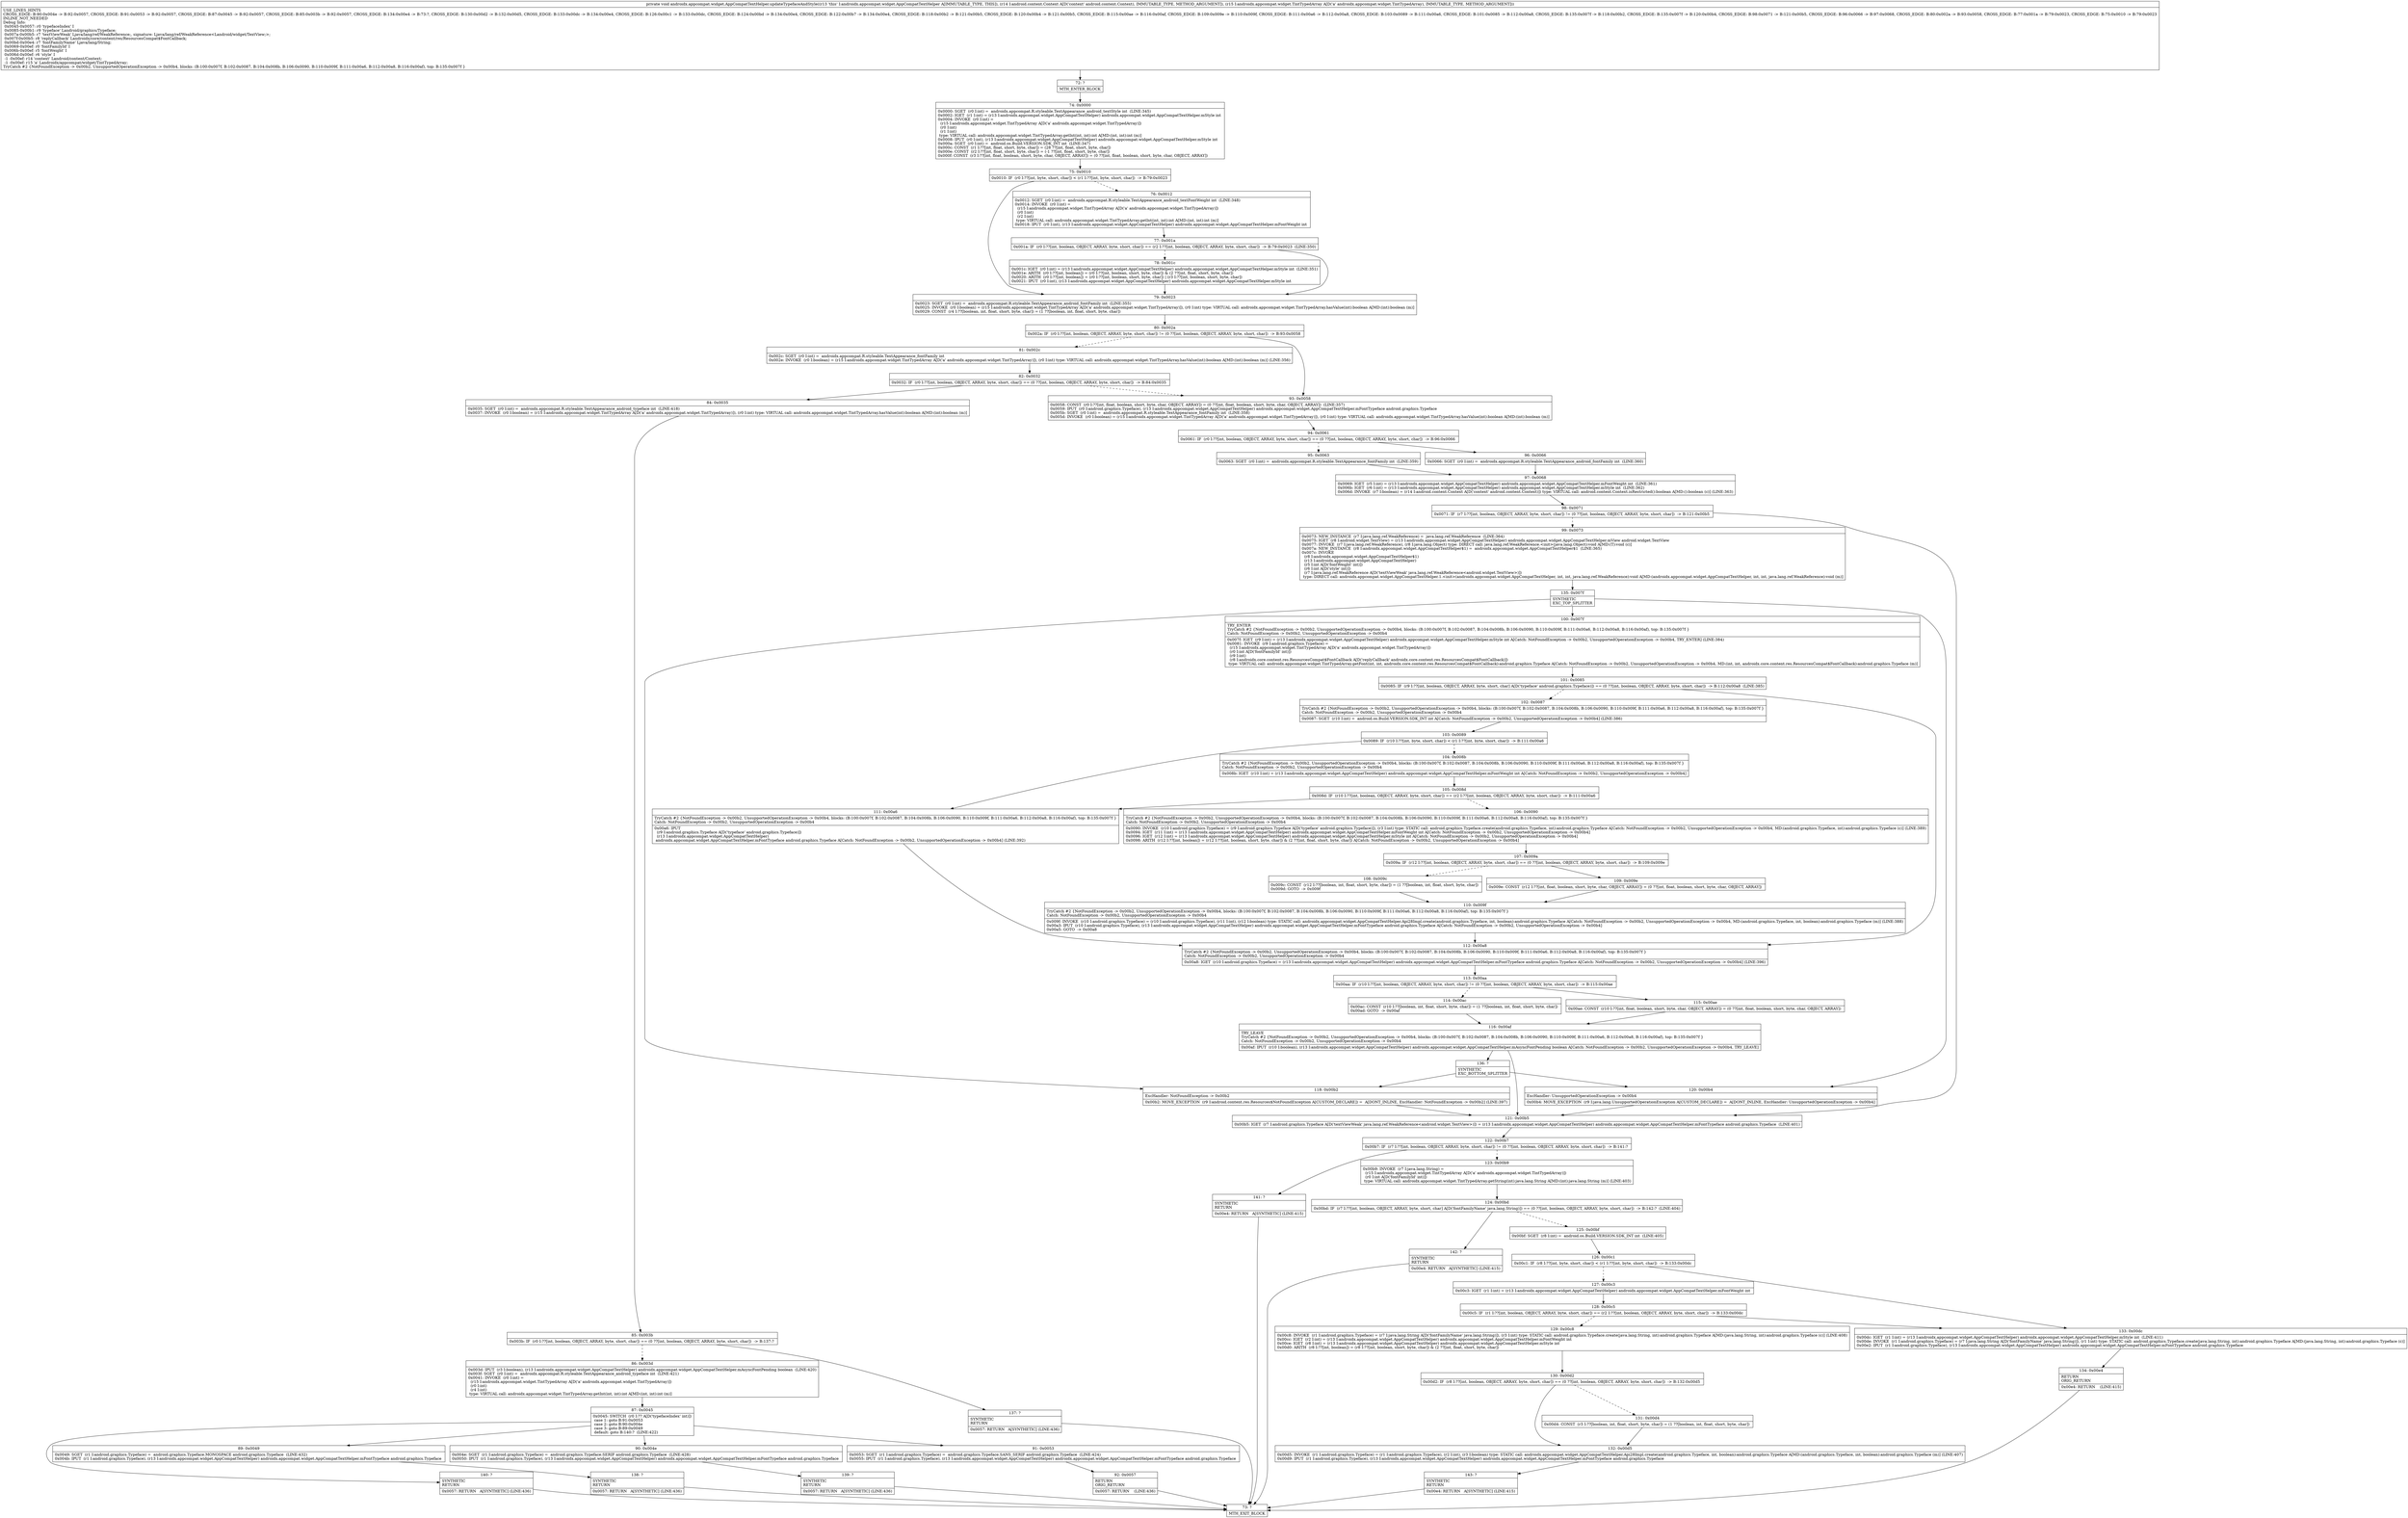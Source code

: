 digraph "CFG forandroidx.appcompat.widget.AppCompatTextHelper.updateTypefaceAndStyle(Landroid\/content\/Context;Landroidx\/appcompat\/widget\/TintTypedArray;)V" {
Node_72 [shape=record,label="{72\:\ ?|MTH_ENTER_BLOCK\l}"];
Node_74 [shape=record,label="{74\:\ 0x0000|0x0000: SGET  (r0 I:int) =  androidx.appcompat.R.styleable.TextAppearance_android_textStyle int  (LINE:345)\l0x0002: IGET  (r1 I:int) = (r13 I:androidx.appcompat.widget.AppCompatTextHelper) androidx.appcompat.widget.AppCompatTextHelper.mStyle int \l0x0004: INVOKE  (r0 I:int) = \l  (r15 I:androidx.appcompat.widget.TintTypedArray A[D('a' androidx.appcompat.widget.TintTypedArray)])\l  (r0 I:int)\l  (r1 I:int)\l type: VIRTUAL call: androidx.appcompat.widget.TintTypedArray.getInt(int, int):int A[MD:(int, int):int (m)]\l0x0008: IPUT  (r0 I:int), (r13 I:androidx.appcompat.widget.AppCompatTextHelper) androidx.appcompat.widget.AppCompatTextHelper.mStyle int \l0x000a: SGET  (r0 I:int) =  android.os.Build.VERSION.SDK_INT int  (LINE:347)\l0x000c: CONST  (r1 I:??[int, float, short, byte, char]) = (28 ??[int, float, short, byte, char]) \l0x000e: CONST  (r2 I:??[int, float, short, byte, char]) = (\-1 ??[int, float, short, byte, char]) \l0x000f: CONST  (r3 I:??[int, float, boolean, short, byte, char, OBJECT, ARRAY]) = (0 ??[int, float, boolean, short, byte, char, OBJECT, ARRAY]) \l}"];
Node_75 [shape=record,label="{75\:\ 0x0010|0x0010: IF  (r0 I:??[int, byte, short, char]) \< (r1 I:??[int, byte, short, char])  \-\> B:79:0x0023 \l}"];
Node_76 [shape=record,label="{76\:\ 0x0012|0x0012: SGET  (r0 I:int) =  androidx.appcompat.R.styleable.TextAppearance_android_textFontWeight int  (LINE:348)\l0x0014: INVOKE  (r0 I:int) = \l  (r15 I:androidx.appcompat.widget.TintTypedArray A[D('a' androidx.appcompat.widget.TintTypedArray)])\l  (r0 I:int)\l  (r2 I:int)\l type: VIRTUAL call: androidx.appcompat.widget.TintTypedArray.getInt(int, int):int A[MD:(int, int):int (m)]\l0x0018: IPUT  (r0 I:int), (r13 I:androidx.appcompat.widget.AppCompatTextHelper) androidx.appcompat.widget.AppCompatTextHelper.mFontWeight int \l}"];
Node_77 [shape=record,label="{77\:\ 0x001a|0x001a: IF  (r0 I:??[int, boolean, OBJECT, ARRAY, byte, short, char]) == (r2 I:??[int, boolean, OBJECT, ARRAY, byte, short, char])  \-\> B:79:0x0023  (LINE:350)\l}"];
Node_78 [shape=record,label="{78\:\ 0x001c|0x001c: IGET  (r0 I:int) = (r13 I:androidx.appcompat.widget.AppCompatTextHelper) androidx.appcompat.widget.AppCompatTextHelper.mStyle int  (LINE:351)\l0x001e: ARITH  (r0 I:??[int, boolean]) = (r0 I:??[int, boolean, short, byte, char]) & (2 ??[int, float, short, byte, char]) \l0x0020: ARITH  (r0 I:??[int, boolean]) = (r0 I:??[int, boolean, short, byte, char]) \| (r3 I:??[int, boolean, short, byte, char]) \l0x0021: IPUT  (r0 I:int), (r13 I:androidx.appcompat.widget.AppCompatTextHelper) androidx.appcompat.widget.AppCompatTextHelper.mStyle int \l}"];
Node_79 [shape=record,label="{79\:\ 0x0023|0x0023: SGET  (r0 I:int) =  androidx.appcompat.R.styleable.TextAppearance_android_fontFamily int  (LINE:355)\l0x0025: INVOKE  (r0 I:boolean) = (r15 I:androidx.appcompat.widget.TintTypedArray A[D('a' androidx.appcompat.widget.TintTypedArray)]), (r0 I:int) type: VIRTUAL call: androidx.appcompat.widget.TintTypedArray.hasValue(int):boolean A[MD:(int):boolean (m)]\l0x0029: CONST  (r4 I:??[boolean, int, float, short, byte, char]) = (1 ??[boolean, int, float, short, byte, char]) \l}"];
Node_80 [shape=record,label="{80\:\ 0x002a|0x002a: IF  (r0 I:??[int, boolean, OBJECT, ARRAY, byte, short, char]) != (0 ??[int, boolean, OBJECT, ARRAY, byte, short, char])  \-\> B:93:0x0058 \l}"];
Node_81 [shape=record,label="{81\:\ 0x002c|0x002c: SGET  (r0 I:int) =  androidx.appcompat.R.styleable.TextAppearance_fontFamily int \l0x002e: INVOKE  (r0 I:boolean) = (r15 I:androidx.appcompat.widget.TintTypedArray A[D('a' androidx.appcompat.widget.TintTypedArray)]), (r0 I:int) type: VIRTUAL call: androidx.appcompat.widget.TintTypedArray.hasValue(int):boolean A[MD:(int):boolean (m)] (LINE:356)\l}"];
Node_82 [shape=record,label="{82\:\ 0x0032|0x0032: IF  (r0 I:??[int, boolean, OBJECT, ARRAY, byte, short, char]) == (0 ??[int, boolean, OBJECT, ARRAY, byte, short, char])  \-\> B:84:0x0035 \l}"];
Node_84 [shape=record,label="{84\:\ 0x0035|0x0035: SGET  (r0 I:int) =  androidx.appcompat.R.styleable.TextAppearance_android_typeface int  (LINE:418)\l0x0037: INVOKE  (r0 I:boolean) = (r15 I:androidx.appcompat.widget.TintTypedArray A[D('a' androidx.appcompat.widget.TintTypedArray)]), (r0 I:int) type: VIRTUAL call: androidx.appcompat.widget.TintTypedArray.hasValue(int):boolean A[MD:(int):boolean (m)]\l}"];
Node_85 [shape=record,label="{85\:\ 0x003b|0x003b: IF  (r0 I:??[int, boolean, OBJECT, ARRAY, byte, short, char]) == (0 ??[int, boolean, OBJECT, ARRAY, byte, short, char])  \-\> B:137:? \l}"];
Node_86 [shape=record,label="{86\:\ 0x003d|0x003d: IPUT  (r3 I:boolean), (r13 I:androidx.appcompat.widget.AppCompatTextHelper) androidx.appcompat.widget.AppCompatTextHelper.mAsyncFontPending boolean  (LINE:420)\l0x003f: SGET  (r0 I:int) =  androidx.appcompat.R.styleable.TextAppearance_android_typeface int  (LINE:421)\l0x0041: INVOKE  (r0 I:int) = \l  (r15 I:androidx.appcompat.widget.TintTypedArray A[D('a' androidx.appcompat.widget.TintTypedArray)])\l  (r0 I:int)\l  (r4 I:int)\l type: VIRTUAL call: androidx.appcompat.widget.TintTypedArray.getInt(int, int):int A[MD:(int, int):int (m)]\l}"];
Node_87 [shape=record,label="{87\:\ 0x0045|0x0045: SWITCH  (r0 I:?? A[D('typefaceIndex' int)])\l case 1: goto B:91:0x0053\l case 2: goto B:90:0x004e\l case 3: goto B:89:0x0049\l default: goto B:140:?  (LINE:422)\l}"];
Node_89 [shape=record,label="{89\:\ 0x0049|0x0049: SGET  (r1 I:android.graphics.Typeface) =  android.graphics.Typeface.MONOSPACE android.graphics.Typeface  (LINE:432)\l0x004b: IPUT  (r1 I:android.graphics.Typeface), (r13 I:androidx.appcompat.widget.AppCompatTextHelper) androidx.appcompat.widget.AppCompatTextHelper.mFontTypeface android.graphics.Typeface \l}"];
Node_138 [shape=record,label="{138\:\ ?|SYNTHETIC\lRETURN\l|0x0057: RETURN   A[SYNTHETIC] (LINE:436)\l}"];
Node_73 [shape=record,label="{73\:\ ?|MTH_EXIT_BLOCK\l}"];
Node_90 [shape=record,label="{90\:\ 0x004e|0x004e: SGET  (r1 I:android.graphics.Typeface) =  android.graphics.Typeface.SERIF android.graphics.Typeface  (LINE:428)\l0x0050: IPUT  (r1 I:android.graphics.Typeface), (r13 I:androidx.appcompat.widget.AppCompatTextHelper) androidx.appcompat.widget.AppCompatTextHelper.mFontTypeface android.graphics.Typeface \l}"];
Node_139 [shape=record,label="{139\:\ ?|SYNTHETIC\lRETURN\l|0x0057: RETURN   A[SYNTHETIC] (LINE:436)\l}"];
Node_91 [shape=record,label="{91\:\ 0x0053|0x0053: SGET  (r1 I:android.graphics.Typeface) =  android.graphics.Typeface.SANS_SERIF android.graphics.Typeface  (LINE:424)\l0x0055: IPUT  (r1 I:android.graphics.Typeface), (r13 I:androidx.appcompat.widget.AppCompatTextHelper) androidx.appcompat.widget.AppCompatTextHelper.mFontTypeface android.graphics.Typeface \l}"];
Node_92 [shape=record,label="{92\:\ 0x0057|RETURN\lORIG_RETURN\l|0x0057: RETURN    (LINE:436)\l}"];
Node_140 [shape=record,label="{140\:\ ?|SYNTHETIC\lRETURN\l|0x0057: RETURN   A[SYNTHETIC] (LINE:436)\l}"];
Node_137 [shape=record,label="{137\:\ ?|SYNTHETIC\lRETURN\l|0x0057: RETURN   A[SYNTHETIC] (LINE:436)\l}"];
Node_93 [shape=record,label="{93\:\ 0x0058|0x0058: CONST  (r0 I:??[int, float, boolean, short, byte, char, OBJECT, ARRAY]) = (0 ??[int, float, boolean, short, byte, char, OBJECT, ARRAY])  (LINE:357)\l0x0059: IPUT  (r0 I:android.graphics.Typeface), (r13 I:androidx.appcompat.widget.AppCompatTextHelper) androidx.appcompat.widget.AppCompatTextHelper.mFontTypeface android.graphics.Typeface \l0x005b: SGET  (r0 I:int) =  androidx.appcompat.R.styleable.TextAppearance_fontFamily int  (LINE:358)\l0x005d: INVOKE  (r0 I:boolean) = (r15 I:androidx.appcompat.widget.TintTypedArray A[D('a' androidx.appcompat.widget.TintTypedArray)]), (r0 I:int) type: VIRTUAL call: androidx.appcompat.widget.TintTypedArray.hasValue(int):boolean A[MD:(int):boolean (m)]\l}"];
Node_94 [shape=record,label="{94\:\ 0x0061|0x0061: IF  (r0 I:??[int, boolean, OBJECT, ARRAY, byte, short, char]) == (0 ??[int, boolean, OBJECT, ARRAY, byte, short, char])  \-\> B:96:0x0066 \l}"];
Node_95 [shape=record,label="{95\:\ 0x0063|0x0063: SGET  (r0 I:int) =  androidx.appcompat.R.styleable.TextAppearance_fontFamily int  (LINE:359)\l}"];
Node_97 [shape=record,label="{97\:\ 0x0068|0x0069: IGET  (r5 I:int) = (r13 I:androidx.appcompat.widget.AppCompatTextHelper) androidx.appcompat.widget.AppCompatTextHelper.mFontWeight int  (LINE:361)\l0x006b: IGET  (r6 I:int) = (r13 I:androidx.appcompat.widget.AppCompatTextHelper) androidx.appcompat.widget.AppCompatTextHelper.mStyle int  (LINE:362)\l0x006d: INVOKE  (r7 I:boolean) = (r14 I:android.content.Context A[D('context' android.content.Context)]) type: VIRTUAL call: android.content.Context.isRestricted():boolean A[MD:():boolean (c)] (LINE:363)\l}"];
Node_98 [shape=record,label="{98\:\ 0x0071|0x0071: IF  (r7 I:??[int, boolean, OBJECT, ARRAY, byte, short, char]) != (0 ??[int, boolean, OBJECT, ARRAY, byte, short, char])  \-\> B:121:0x00b5 \l}"];
Node_99 [shape=record,label="{99\:\ 0x0073|0x0073: NEW_INSTANCE  (r7 I:java.lang.ref.WeakReference) =  java.lang.ref.WeakReference  (LINE:364)\l0x0075: IGET  (r8 I:android.widget.TextView) = (r13 I:androidx.appcompat.widget.AppCompatTextHelper) androidx.appcompat.widget.AppCompatTextHelper.mView android.widget.TextView \l0x0077: INVOKE  (r7 I:java.lang.ref.WeakReference), (r8 I:java.lang.Object) type: DIRECT call: java.lang.ref.WeakReference.\<init\>(java.lang.Object):void A[MD:(T):void (c)]\l0x007a: NEW_INSTANCE  (r8 I:androidx.appcompat.widget.AppCompatTextHelper$1) =  androidx.appcompat.widget.AppCompatTextHelper$1  (LINE:365)\l0x007c: INVOKE  \l  (r8 I:androidx.appcompat.widget.AppCompatTextHelper$1)\l  (r13 I:androidx.appcompat.widget.AppCompatTextHelper)\l  (r5 I:int A[D('fontWeight' int)])\l  (r6 I:int A[D('style' int)])\l  (r7 I:java.lang.ref.WeakReference A[D('textViewWeak' java.lang.ref.WeakReference\<android.widget.TextView\>)])\l type: DIRECT call: androidx.appcompat.widget.AppCompatTextHelper.1.\<init\>(androidx.appcompat.widget.AppCompatTextHelper, int, int, java.lang.ref.WeakReference):void A[MD:(androidx.appcompat.widget.AppCompatTextHelper, int, int, java.lang.ref.WeakReference):void (m)]\l}"];
Node_135 [shape=record,label="{135\:\ 0x007f|SYNTHETIC\lEXC_TOP_SPLITTER\l}"];
Node_100 [shape=record,label="{100\:\ 0x007f|TRY_ENTER\lTryCatch #2 \{NotFoundException \-\> 0x00b2, UnsupportedOperationException \-\> 0x00b4, blocks: (B:100:0x007f, B:102:0x0087, B:104:0x008b, B:106:0x0090, B:110:0x009f, B:111:0x00a6, B:112:0x00a8, B:116:0x00af), top: B:135:0x007f \}\lCatch: NotFoundException \-\> 0x00b2, UnsupportedOperationException \-\> 0x00b4\l|0x007f: IGET  (r9 I:int) = (r13 I:androidx.appcompat.widget.AppCompatTextHelper) androidx.appcompat.widget.AppCompatTextHelper.mStyle int A[Catch: NotFoundException \-\> 0x00b2, UnsupportedOperationException \-\> 0x00b4, TRY_ENTER] (LINE:384)\l0x0081: INVOKE  (r9 I:android.graphics.Typeface) = \l  (r15 I:androidx.appcompat.widget.TintTypedArray A[D('a' androidx.appcompat.widget.TintTypedArray)])\l  (r0 I:int A[D('fontFamilyId' int)])\l  (r9 I:int)\l  (r8 I:androidx.core.content.res.ResourcesCompat$FontCallback A[D('replyCallback' androidx.core.content.res.ResourcesCompat$FontCallback)])\l type: VIRTUAL call: androidx.appcompat.widget.TintTypedArray.getFont(int, int, androidx.core.content.res.ResourcesCompat$FontCallback):android.graphics.Typeface A[Catch: NotFoundException \-\> 0x00b2, UnsupportedOperationException \-\> 0x00b4, MD:(int, int, androidx.core.content.res.ResourcesCompat$FontCallback):android.graphics.Typeface (m)]\l}"];
Node_101 [shape=record,label="{101\:\ 0x0085|0x0085: IF  (r9 I:??[int, boolean, OBJECT, ARRAY, byte, short, char] A[D('typeface' android.graphics.Typeface)]) == (0 ??[int, boolean, OBJECT, ARRAY, byte, short, char])  \-\> B:112:0x00a8  (LINE:385)\l}"];
Node_102 [shape=record,label="{102\:\ 0x0087|TryCatch #2 \{NotFoundException \-\> 0x00b2, UnsupportedOperationException \-\> 0x00b4, blocks: (B:100:0x007f, B:102:0x0087, B:104:0x008b, B:106:0x0090, B:110:0x009f, B:111:0x00a6, B:112:0x00a8, B:116:0x00af), top: B:135:0x007f \}\lCatch: NotFoundException \-\> 0x00b2, UnsupportedOperationException \-\> 0x00b4\l|0x0087: SGET  (r10 I:int) =  android.os.Build.VERSION.SDK_INT int A[Catch: NotFoundException \-\> 0x00b2, UnsupportedOperationException \-\> 0x00b4] (LINE:386)\l}"];
Node_103 [shape=record,label="{103\:\ 0x0089|0x0089: IF  (r10 I:??[int, byte, short, char]) \< (r1 I:??[int, byte, short, char])  \-\> B:111:0x00a6 \l}"];
Node_104 [shape=record,label="{104\:\ 0x008b|TryCatch #2 \{NotFoundException \-\> 0x00b2, UnsupportedOperationException \-\> 0x00b4, blocks: (B:100:0x007f, B:102:0x0087, B:104:0x008b, B:106:0x0090, B:110:0x009f, B:111:0x00a6, B:112:0x00a8, B:116:0x00af), top: B:135:0x007f \}\lCatch: NotFoundException \-\> 0x00b2, UnsupportedOperationException \-\> 0x00b4\l|0x008b: IGET  (r10 I:int) = (r13 I:androidx.appcompat.widget.AppCompatTextHelper) androidx.appcompat.widget.AppCompatTextHelper.mFontWeight int A[Catch: NotFoundException \-\> 0x00b2, UnsupportedOperationException \-\> 0x00b4]\l}"];
Node_105 [shape=record,label="{105\:\ 0x008d|0x008d: IF  (r10 I:??[int, boolean, OBJECT, ARRAY, byte, short, char]) == (r2 I:??[int, boolean, OBJECT, ARRAY, byte, short, char])  \-\> B:111:0x00a6 \l}"];
Node_106 [shape=record,label="{106\:\ 0x0090|TryCatch #2 \{NotFoundException \-\> 0x00b2, UnsupportedOperationException \-\> 0x00b4, blocks: (B:100:0x007f, B:102:0x0087, B:104:0x008b, B:106:0x0090, B:110:0x009f, B:111:0x00a6, B:112:0x00a8, B:116:0x00af), top: B:135:0x007f \}\lCatch: NotFoundException \-\> 0x00b2, UnsupportedOperationException \-\> 0x00b4\l|0x0090: INVOKE  (r10 I:android.graphics.Typeface) = (r9 I:android.graphics.Typeface A[D('typeface' android.graphics.Typeface)]), (r3 I:int) type: STATIC call: android.graphics.Typeface.create(android.graphics.Typeface, int):android.graphics.Typeface A[Catch: NotFoundException \-\> 0x00b2, UnsupportedOperationException \-\> 0x00b4, MD:(android.graphics.Typeface, int):android.graphics.Typeface (c)] (LINE:389)\l0x0094: IGET  (r11 I:int) = (r13 I:androidx.appcompat.widget.AppCompatTextHelper) androidx.appcompat.widget.AppCompatTextHelper.mFontWeight int A[Catch: NotFoundException \-\> 0x00b2, UnsupportedOperationException \-\> 0x00b4]\l0x0096: IGET  (r12 I:int) = (r13 I:androidx.appcompat.widget.AppCompatTextHelper) androidx.appcompat.widget.AppCompatTextHelper.mStyle int A[Catch: NotFoundException \-\> 0x00b2, UnsupportedOperationException \-\> 0x00b4]\l0x0098: ARITH  (r12 I:??[int, boolean]) = (r12 I:??[int, boolean, short, byte, char]) & (2 ??[int, float, short, byte, char]) A[Catch: NotFoundException \-\> 0x00b2, UnsupportedOperationException \-\> 0x00b4]\l}"];
Node_107 [shape=record,label="{107\:\ 0x009a|0x009a: IF  (r12 I:??[int, boolean, OBJECT, ARRAY, byte, short, char]) == (0 ??[int, boolean, OBJECT, ARRAY, byte, short, char])  \-\> B:109:0x009e \l}"];
Node_108 [shape=record,label="{108\:\ 0x009c|0x009c: CONST  (r12 I:??[boolean, int, float, short, byte, char]) = (1 ??[boolean, int, float, short, byte, char]) \l0x009d: GOTO  \-\> 0x009f \l}"];
Node_110 [shape=record,label="{110\:\ 0x009f|TryCatch #2 \{NotFoundException \-\> 0x00b2, UnsupportedOperationException \-\> 0x00b4, blocks: (B:100:0x007f, B:102:0x0087, B:104:0x008b, B:106:0x0090, B:110:0x009f, B:111:0x00a6, B:112:0x00a8, B:116:0x00af), top: B:135:0x007f \}\lCatch: NotFoundException \-\> 0x00b2, UnsupportedOperationException \-\> 0x00b4\l|0x009f: INVOKE  (r10 I:android.graphics.Typeface) = (r10 I:android.graphics.Typeface), (r11 I:int), (r12 I:boolean) type: STATIC call: androidx.appcompat.widget.AppCompatTextHelper.Api28Impl.create(android.graphics.Typeface, int, boolean):android.graphics.Typeface A[Catch: NotFoundException \-\> 0x00b2, UnsupportedOperationException \-\> 0x00b4, MD:(android.graphics.Typeface, int, boolean):android.graphics.Typeface (m)] (LINE:388)\l0x00a3: IPUT  (r10 I:android.graphics.Typeface), (r13 I:androidx.appcompat.widget.AppCompatTextHelper) androidx.appcompat.widget.AppCompatTextHelper.mFontTypeface android.graphics.Typeface A[Catch: NotFoundException \-\> 0x00b2, UnsupportedOperationException \-\> 0x00b4]\l0x00a5: GOTO  \-\> 0x00a8 \l}"];
Node_109 [shape=record,label="{109\:\ 0x009e|0x009e: CONST  (r12 I:??[int, float, boolean, short, byte, char, OBJECT, ARRAY]) = (0 ??[int, float, boolean, short, byte, char, OBJECT, ARRAY]) \l}"];
Node_111 [shape=record,label="{111\:\ 0x00a6|TryCatch #2 \{NotFoundException \-\> 0x00b2, UnsupportedOperationException \-\> 0x00b4, blocks: (B:100:0x007f, B:102:0x0087, B:104:0x008b, B:106:0x0090, B:110:0x009f, B:111:0x00a6, B:112:0x00a8, B:116:0x00af), top: B:135:0x007f \}\lCatch: NotFoundException \-\> 0x00b2, UnsupportedOperationException \-\> 0x00b4\l|0x00a6: IPUT  \l  (r9 I:android.graphics.Typeface A[D('typeface' android.graphics.Typeface)])\l  (r13 I:androidx.appcompat.widget.AppCompatTextHelper)\l androidx.appcompat.widget.AppCompatTextHelper.mFontTypeface android.graphics.Typeface A[Catch: NotFoundException \-\> 0x00b2, UnsupportedOperationException \-\> 0x00b4] (LINE:392)\l}"];
Node_112 [shape=record,label="{112\:\ 0x00a8|TryCatch #2 \{NotFoundException \-\> 0x00b2, UnsupportedOperationException \-\> 0x00b4, blocks: (B:100:0x007f, B:102:0x0087, B:104:0x008b, B:106:0x0090, B:110:0x009f, B:111:0x00a6, B:112:0x00a8, B:116:0x00af), top: B:135:0x007f \}\lCatch: NotFoundException \-\> 0x00b2, UnsupportedOperationException \-\> 0x00b4\l|0x00a8: IGET  (r10 I:android.graphics.Typeface) = (r13 I:androidx.appcompat.widget.AppCompatTextHelper) androidx.appcompat.widget.AppCompatTextHelper.mFontTypeface android.graphics.Typeface A[Catch: NotFoundException \-\> 0x00b2, UnsupportedOperationException \-\> 0x00b4] (LINE:396)\l}"];
Node_113 [shape=record,label="{113\:\ 0x00aa|0x00aa: IF  (r10 I:??[int, boolean, OBJECT, ARRAY, byte, short, char]) != (0 ??[int, boolean, OBJECT, ARRAY, byte, short, char])  \-\> B:115:0x00ae \l}"];
Node_114 [shape=record,label="{114\:\ 0x00ac|0x00ac: CONST  (r10 I:??[boolean, int, float, short, byte, char]) = (1 ??[boolean, int, float, short, byte, char]) \l0x00ad: GOTO  \-\> 0x00af \l}"];
Node_116 [shape=record,label="{116\:\ 0x00af|TRY_LEAVE\lTryCatch #2 \{NotFoundException \-\> 0x00b2, UnsupportedOperationException \-\> 0x00b4, blocks: (B:100:0x007f, B:102:0x0087, B:104:0x008b, B:106:0x0090, B:110:0x009f, B:111:0x00a6, B:112:0x00a8, B:116:0x00af), top: B:135:0x007f \}\lCatch: NotFoundException \-\> 0x00b2, UnsupportedOperationException \-\> 0x00b4\l|0x00af: IPUT  (r10 I:boolean), (r13 I:androidx.appcompat.widget.AppCompatTextHelper) androidx.appcompat.widget.AppCompatTextHelper.mAsyncFontPending boolean A[Catch: NotFoundException \-\> 0x00b2, UnsupportedOperationException \-\> 0x00b4, TRY_LEAVE]\l}"];
Node_136 [shape=record,label="{136\:\ ?|SYNTHETIC\lEXC_BOTTOM_SPLITTER\l}"];
Node_115 [shape=record,label="{115\:\ 0x00ae|0x00ae: CONST  (r10 I:??[int, float, boolean, short, byte, char, OBJECT, ARRAY]) = (0 ??[int, float, boolean, short, byte, char, OBJECT, ARRAY]) \l}"];
Node_118 [shape=record,label="{118\:\ 0x00b2|ExcHandler: NotFoundException \-\> 0x00b2\l|0x00b2: MOVE_EXCEPTION  (r9 I:android.content.res.Resources$NotFoundException A[CUSTOM_DECLARE]) =  A[DONT_INLINE, ExcHandler: NotFoundException \-\> 0x00b2] (LINE:397)\l}"];
Node_120 [shape=record,label="{120\:\ 0x00b4|ExcHandler: UnsupportedOperationException \-\> 0x00b4\l|0x00b4: MOVE_EXCEPTION  (r9 I:java.lang.UnsupportedOperationException A[CUSTOM_DECLARE]) =  A[DONT_INLINE, ExcHandler: UnsupportedOperationException \-\> 0x00b4]\l}"];
Node_121 [shape=record,label="{121\:\ 0x00b5|0x00b5: IGET  (r7 I:android.graphics.Typeface A[D('textViewWeak' java.lang.ref.WeakReference\<android.widget.TextView\>)]) = (r13 I:androidx.appcompat.widget.AppCompatTextHelper) androidx.appcompat.widget.AppCompatTextHelper.mFontTypeface android.graphics.Typeface  (LINE:401)\l}"];
Node_122 [shape=record,label="{122\:\ 0x00b7|0x00b7: IF  (r7 I:??[int, boolean, OBJECT, ARRAY, byte, short, char]) != (0 ??[int, boolean, OBJECT, ARRAY, byte, short, char])  \-\> B:141:? \l}"];
Node_123 [shape=record,label="{123\:\ 0x00b9|0x00b9: INVOKE  (r7 I:java.lang.String) = \l  (r15 I:androidx.appcompat.widget.TintTypedArray A[D('a' androidx.appcompat.widget.TintTypedArray)])\l  (r0 I:int A[D('fontFamilyId' int)])\l type: VIRTUAL call: androidx.appcompat.widget.TintTypedArray.getString(int):java.lang.String A[MD:(int):java.lang.String (m)] (LINE:403)\l}"];
Node_124 [shape=record,label="{124\:\ 0x00bd|0x00bd: IF  (r7 I:??[int, boolean, OBJECT, ARRAY, byte, short, char] A[D('fontFamilyName' java.lang.String)]) == (0 ??[int, boolean, OBJECT, ARRAY, byte, short, char])  \-\> B:142:?  (LINE:404)\l}"];
Node_125 [shape=record,label="{125\:\ 0x00bf|0x00bf: SGET  (r8 I:int) =  android.os.Build.VERSION.SDK_INT int  (LINE:405)\l}"];
Node_126 [shape=record,label="{126\:\ 0x00c1|0x00c1: IF  (r8 I:??[int, byte, short, char]) \< (r1 I:??[int, byte, short, char])  \-\> B:133:0x00dc \l}"];
Node_127 [shape=record,label="{127\:\ 0x00c3|0x00c3: IGET  (r1 I:int) = (r13 I:androidx.appcompat.widget.AppCompatTextHelper) androidx.appcompat.widget.AppCompatTextHelper.mFontWeight int \l}"];
Node_128 [shape=record,label="{128\:\ 0x00c5|0x00c5: IF  (r1 I:??[int, boolean, OBJECT, ARRAY, byte, short, char]) == (r2 I:??[int, boolean, OBJECT, ARRAY, byte, short, char])  \-\> B:133:0x00dc \l}"];
Node_129 [shape=record,label="{129\:\ 0x00c8|0x00c8: INVOKE  (r1 I:android.graphics.Typeface) = (r7 I:java.lang.String A[D('fontFamilyName' java.lang.String)]), (r3 I:int) type: STATIC call: android.graphics.Typeface.create(java.lang.String, int):android.graphics.Typeface A[MD:(java.lang.String, int):android.graphics.Typeface (c)] (LINE:408)\l0x00cc: IGET  (r2 I:int) = (r13 I:androidx.appcompat.widget.AppCompatTextHelper) androidx.appcompat.widget.AppCompatTextHelper.mFontWeight int \l0x00ce: IGET  (r8 I:int) = (r13 I:androidx.appcompat.widget.AppCompatTextHelper) androidx.appcompat.widget.AppCompatTextHelper.mStyle int \l0x00d0: ARITH  (r8 I:??[int, boolean]) = (r8 I:??[int, boolean, short, byte, char]) & (2 ??[int, float, short, byte, char]) \l}"];
Node_130 [shape=record,label="{130\:\ 0x00d2|0x00d2: IF  (r8 I:??[int, boolean, OBJECT, ARRAY, byte, short, char]) == (0 ??[int, boolean, OBJECT, ARRAY, byte, short, char])  \-\> B:132:0x00d5 \l}"];
Node_131 [shape=record,label="{131\:\ 0x00d4|0x00d4: CONST  (r3 I:??[boolean, int, float, short, byte, char]) = (1 ??[boolean, int, float, short, byte, char]) \l}"];
Node_132 [shape=record,label="{132\:\ 0x00d5|0x00d5: INVOKE  (r1 I:android.graphics.Typeface) = (r1 I:android.graphics.Typeface), (r2 I:int), (r3 I:boolean) type: STATIC call: androidx.appcompat.widget.AppCompatTextHelper.Api28Impl.create(android.graphics.Typeface, int, boolean):android.graphics.Typeface A[MD:(android.graphics.Typeface, int, boolean):android.graphics.Typeface (m)] (LINE:407)\l0x00d9: IPUT  (r1 I:android.graphics.Typeface), (r13 I:androidx.appcompat.widget.AppCompatTextHelper) androidx.appcompat.widget.AppCompatTextHelper.mFontTypeface android.graphics.Typeface \l}"];
Node_143 [shape=record,label="{143\:\ ?|SYNTHETIC\lRETURN\l|0x00e4: RETURN   A[SYNTHETIC] (LINE:415)\l}"];
Node_133 [shape=record,label="{133\:\ 0x00dc|0x00dc: IGET  (r1 I:int) = (r13 I:androidx.appcompat.widget.AppCompatTextHelper) androidx.appcompat.widget.AppCompatTextHelper.mStyle int  (LINE:411)\l0x00de: INVOKE  (r1 I:android.graphics.Typeface) = (r7 I:java.lang.String A[D('fontFamilyName' java.lang.String)]), (r1 I:int) type: STATIC call: android.graphics.Typeface.create(java.lang.String, int):android.graphics.Typeface A[MD:(java.lang.String, int):android.graphics.Typeface (c)]\l0x00e2: IPUT  (r1 I:android.graphics.Typeface), (r13 I:androidx.appcompat.widget.AppCompatTextHelper) androidx.appcompat.widget.AppCompatTextHelper.mFontTypeface android.graphics.Typeface \l}"];
Node_134 [shape=record,label="{134\:\ 0x00e4|RETURN\lORIG_RETURN\l|0x00e4: RETURN    (LINE:415)\l}"];
Node_142 [shape=record,label="{142\:\ ?|SYNTHETIC\lRETURN\l|0x00e4: RETURN   A[SYNTHETIC] (LINE:415)\l}"];
Node_141 [shape=record,label="{141\:\ ?|SYNTHETIC\lRETURN\l|0x00e4: RETURN   A[SYNTHETIC] (LINE:415)\l}"];
Node_96 [shape=record,label="{96\:\ 0x0066|0x0066: SGET  (r0 I:int) =  androidx.appcompat.R.styleable.TextAppearance_android_fontFamily int  (LINE:360)\l}"];
MethodNode[shape=record,label="{private void androidx.appcompat.widget.AppCompatTextHelper.updateTypefaceAndStyle((r13 'this' I:androidx.appcompat.widget.AppCompatTextHelper A[IMMUTABLE_TYPE, THIS]), (r14 I:android.content.Context A[D('context' android.content.Context), IMMUTABLE_TYPE, METHOD_ARGUMENT]), (r15 I:androidx.appcompat.widget.TintTypedArray A[D('a' androidx.appcompat.widget.TintTypedArray), IMMUTABLE_TYPE, METHOD_ARGUMENT]))  | USE_LINES_HINTS\lCROSS_EDGE: B:90:0x004e \-\> B:92:0x0057, CROSS_EDGE: B:91:0x0053 \-\> B:92:0x0057, CROSS_EDGE: B:87:0x0045 \-\> B:92:0x0057, CROSS_EDGE: B:85:0x003b \-\> B:92:0x0057, CROSS_EDGE: B:134:0x00e4 \-\> B:73:?, CROSS_EDGE: B:130:0x00d2 \-\> B:132:0x00d5, CROSS_EDGE: B:133:0x00dc \-\> B:134:0x00e4, CROSS_EDGE: B:126:0x00c1 \-\> B:133:0x00dc, CROSS_EDGE: B:124:0x00bd \-\> B:134:0x00e4, CROSS_EDGE: B:122:0x00b7 \-\> B:134:0x00e4, CROSS_EDGE: B:118:0x00b2 \-\> B:121:0x00b5, CROSS_EDGE: B:120:0x00b4 \-\> B:121:0x00b5, CROSS_EDGE: B:115:0x00ae \-\> B:116:0x00af, CROSS_EDGE: B:109:0x009e \-\> B:110:0x009f, CROSS_EDGE: B:111:0x00a6 \-\> B:112:0x00a8, CROSS_EDGE: B:103:0x0089 \-\> B:111:0x00a6, CROSS_EDGE: B:101:0x0085 \-\> B:112:0x00a8, CROSS_EDGE: B:135:0x007f \-\> B:118:0x00b2, CROSS_EDGE: B:135:0x007f \-\> B:120:0x00b4, CROSS_EDGE: B:98:0x0071 \-\> B:121:0x00b5, CROSS_EDGE: B:96:0x0066 \-\> B:97:0x0068, CROSS_EDGE: B:80:0x002a \-\> B:93:0x0058, CROSS_EDGE: B:77:0x001a \-\> B:79:0x0023, CROSS_EDGE: B:75:0x0010 \-\> B:79:0x0023\lINLINE_NOT_NEEDED\lDebug Info:\l  0x0045\-0x0057: r0 'typefaceIndex' I\l  0x0085\-0x00b1: r9 'typeface' Landroid\/graphics\/Typeface;\l  0x007a\-0x00b5: r7 'textViewWeak' Ljava\/lang\/ref\/WeakReference;, signature: Ljava\/lang\/ref\/WeakReference\<Landroid\/widget\/TextView;\>;\l  0x007f\-0x00b5: r8 'replyCallback' Landroidx\/core\/content\/res\/ResourcesCompat$FontCallback;\l  0x00bd\-0x00e4: r7 'fontFamilyName' Ljava\/lang\/String;\l  0x0069\-0x00ef: r0 'fontFamilyId' I\l  0x006b\-0x00ef: r5 'fontWeight' I\l  0x006d\-0x00ef: r6 'style' I\l  \-1 \-0x00ef: r14 'context' Landroid\/content\/Context;\l  \-1 \-0x00ef: r15 'a' Landroidx\/appcompat\/widget\/TintTypedArray;\lTryCatch #2 \{NotFoundException \-\> 0x00b2, UnsupportedOperationException \-\> 0x00b4, blocks: (B:100:0x007f, B:102:0x0087, B:104:0x008b, B:106:0x0090, B:110:0x009f, B:111:0x00a6, B:112:0x00a8, B:116:0x00af), top: B:135:0x007f \}\l}"];
MethodNode -> Node_72;Node_72 -> Node_74;
Node_74 -> Node_75;
Node_75 -> Node_76[style=dashed];
Node_75 -> Node_79;
Node_76 -> Node_77;
Node_77 -> Node_78[style=dashed];
Node_77 -> Node_79;
Node_78 -> Node_79;
Node_79 -> Node_80;
Node_80 -> Node_81[style=dashed];
Node_80 -> Node_93;
Node_81 -> Node_82;
Node_82 -> Node_84;
Node_82 -> Node_93[style=dashed];
Node_84 -> Node_85;
Node_85 -> Node_86[style=dashed];
Node_85 -> Node_137;
Node_86 -> Node_87;
Node_87 -> Node_89;
Node_87 -> Node_90;
Node_87 -> Node_91;
Node_87 -> Node_140;
Node_89 -> Node_138;
Node_138 -> Node_73;
Node_90 -> Node_139;
Node_139 -> Node_73;
Node_91 -> Node_92;
Node_92 -> Node_73;
Node_140 -> Node_73;
Node_137 -> Node_73;
Node_93 -> Node_94;
Node_94 -> Node_95[style=dashed];
Node_94 -> Node_96;
Node_95 -> Node_97;
Node_97 -> Node_98;
Node_98 -> Node_99[style=dashed];
Node_98 -> Node_121;
Node_99 -> Node_135;
Node_135 -> Node_100;
Node_135 -> Node_118;
Node_135 -> Node_120;
Node_100 -> Node_101;
Node_101 -> Node_102[style=dashed];
Node_101 -> Node_112;
Node_102 -> Node_103;
Node_103 -> Node_104[style=dashed];
Node_103 -> Node_111;
Node_104 -> Node_105;
Node_105 -> Node_106[style=dashed];
Node_105 -> Node_111;
Node_106 -> Node_107;
Node_107 -> Node_108[style=dashed];
Node_107 -> Node_109;
Node_108 -> Node_110;
Node_110 -> Node_112;
Node_109 -> Node_110;
Node_111 -> Node_112;
Node_112 -> Node_113;
Node_113 -> Node_114[style=dashed];
Node_113 -> Node_115;
Node_114 -> Node_116;
Node_116 -> Node_121;
Node_116 -> Node_136;
Node_136 -> Node_118;
Node_136 -> Node_120;
Node_115 -> Node_116;
Node_118 -> Node_121;
Node_120 -> Node_121;
Node_121 -> Node_122;
Node_122 -> Node_123[style=dashed];
Node_122 -> Node_141;
Node_123 -> Node_124;
Node_124 -> Node_125[style=dashed];
Node_124 -> Node_142;
Node_125 -> Node_126;
Node_126 -> Node_127[style=dashed];
Node_126 -> Node_133;
Node_127 -> Node_128;
Node_128 -> Node_129[style=dashed];
Node_128 -> Node_133;
Node_129 -> Node_130;
Node_130 -> Node_131[style=dashed];
Node_130 -> Node_132;
Node_131 -> Node_132;
Node_132 -> Node_143;
Node_143 -> Node_73;
Node_133 -> Node_134;
Node_134 -> Node_73;
Node_142 -> Node_73;
Node_141 -> Node_73;
Node_96 -> Node_97;
}

